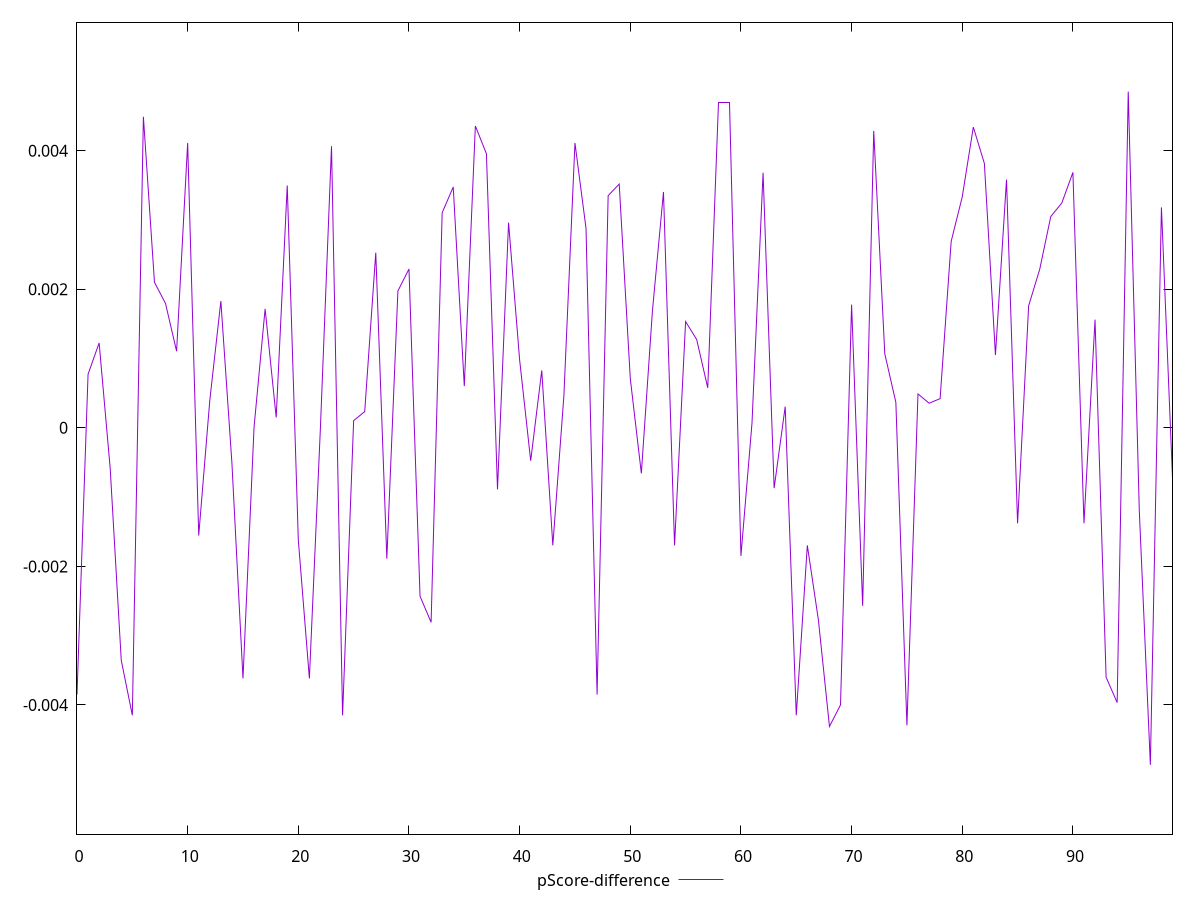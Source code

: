 reset

$pScoreDifference <<EOF
0 -0.003850582822363169
1 0.0007743525794762784
2 0.0012260022012088312
3 -0.0005853998310083597
4 -0.0033551128467136926
5 -0.004149878858639202
6 0.004491380642152265
7 0.002101978838141283
8 0.0017951344839103878
9 0.0011061048208772517
10 0.004112387630690641
11 -0.0015541384316046063
12 0.00039545186337053284
13 0.0018304102157369884
14 -0.0005103010699756827
15 -0.0036175658805683505
16 0.000009596232142250471
17 0.0017184675466510035
18 0.0001503861019338526
19 0.0034989437547808117
20 -0.0016190323239356676
21 -0.003617565880568961
22 0.000011321840817923867
23 0.00406574852415037
24 -0.004149878858639202
25 0.00010529499850564505
26 0.00023399259257744776
27 0.002528294541742932
28 -0.001887854884802101
29 0.0019766197475232228
30 0.0022928255122822983
31 -0.002430670247517466
32 -0.0028071054187539107
33 0.0031050253060523336
34 0.0034771176101007772
35 0.0006024591351798947
36 0.00435777168986011
37 0.003957098486196298
38 -0.0008882429338101707
39 0.0029624714344342502
40 0.0009810977862179746
41 -0.0004751386977934896
42 0.0008284140002258744
43 -0.0016963801857436123
44 0.00046212306031573336
45 0.004112387630690308
46 0.0028798110977494382
47 -0.003850582822363169
48 0.0033518001951966525
49 0.003520017543604592
50 0.0007119124133168064
51 -0.000656501536302239
52 0.0016849378671393751
53 0.003405201074221393
54 -0.0016963801857436123
55 0.0015346911620763293
56 0.0012754353519963298
57 0.0005778661980667208
58 0.004699903476258704
59 0.004699903476258704
60 -0.0018489367648921642
61 0.00006981162293984156
62 0.0036831911353811253
63 -0.000870040862523902
64 0.00030741133157341505
65 -0.004149878858639202
66 -0.001696380185744334
67 -0.0027722805768350314
68 -0.004310990784952361
69 -0.00399923556153357
70 0.0017795207148809111
71 -0.0025692767954575337
72 0.004285781270029496
73 0.001068913501903468
74 0.0003674595959183846
75 -0.0042942704676459525
76 0.0004897342343226779
77 0.0003556913107906068
78 0.0004222067134114771
79 0.0026923882304262237
80 0.0033355155794344005
81 0.004342049512313401
82 0.003816904700534085
83 0.0010508096469355466
84 0.0035838505966652168
85 -0.0013780904948218313
86 0.0017617252257940141
87 0.0022886119679982418
88 0.0030500336906185144
89 0.0032470638823907105
90 0.003688008047769281
91 -0.0013780904948218313
92 0.0015615738335600926
93 -0.0036002727865164785
94 -0.003965967233445132
95 0.004854654051956703
96 -0.0011982170181858987
97 -0.004865002543598562
98 0.003183031841747619
99 -0.0007216185179050594
EOF

set key outside below
set xrange [0:99]
set yrange [-0.005865002543598562:0.005854654051956703]
set trange [-0.005865002543598562:0.005854654051956703]
set terminal svg size 640, 500 enhanced background rgb 'white'
set output "reports/report_00027_2021-02-24T12-40-31.850Z/estimated-input-latency/samples/music/pScore-difference/values.svg"

plot $pScoreDifference title "pScore-difference" with line

reset
